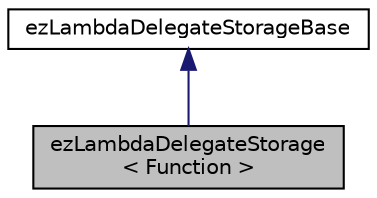 digraph "ezLambdaDelegateStorage&lt; Function &gt;"
{
 // LATEX_PDF_SIZE
  edge [fontname="Helvetica",fontsize="10",labelfontname="Helvetica",labelfontsize="10"];
  node [fontname="Helvetica",fontsize="10",shape=record];
  Node1 [label="ezLambdaDelegateStorage\l\< Function \>",height=0.2,width=0.4,color="black", fillcolor="grey75", style="filled", fontcolor="black",tooltip=" "];
  Node2 -> Node1 [dir="back",color="midnightblue",fontsize="10",style="solid",fontname="Helvetica"];
  Node2 [label="ezLambdaDelegateStorageBase",height=0.2,width=0.4,color="black", fillcolor="white", style="filled",URL="$d0/d58/structez_lambda_delegate_storage_base.htm",tooltip="[Internal] Storage for lambdas with captures in ezDelegate."];
}
